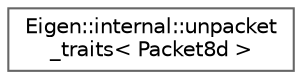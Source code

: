 digraph "Graphical Class Hierarchy"
{
 // LATEX_PDF_SIZE
  bgcolor="transparent";
  edge [fontname=Helvetica,fontsize=10,labelfontname=Helvetica,labelfontsize=10];
  node [fontname=Helvetica,fontsize=10,shape=box,height=0.2,width=0.4];
  rankdir="LR";
  Node0 [id="Node000000",label="Eigen::internal::unpacket\l_traits\< Packet8d \>",height=0.2,width=0.4,color="grey40", fillcolor="white", style="filled",URL="$structEigen_1_1internal_1_1unpacket__traits_3_01Packet8d_01_4.html",tooltip=" "];
}
